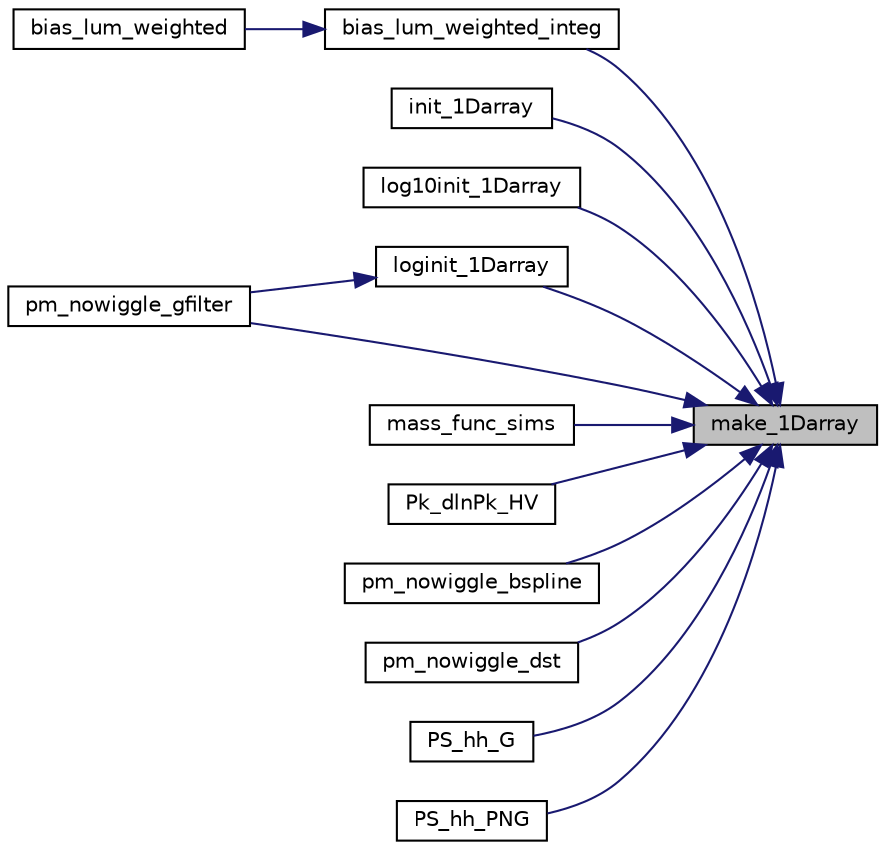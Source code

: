 digraph "make_1Darray"
{
 // LATEX_PDF_SIZE
  edge [fontname="Helvetica",fontsize="10",labelfontname="Helvetica",labelfontsize="10"];
  node [fontname="Helvetica",fontsize="10",shape=record];
  rankdir="RL";
  Node1 [label="make_1Darray",height=0.2,width=0.4,color="black", fillcolor="grey75", style="filled", fontcolor="black",tooltip="Allocate memory to a 1d array of type double and length size."];
  Node1 -> Node2 [dir="back",color="midnightblue",fontsize="10",style="solid"];
  Node2 [label="bias_lum_weighted_integ",height=0.2,width=0.4,color="black", fillcolor="white", style="filled",URL="$d7/d10/line__ingredients_8c.html#a609c2a4b205e7f497d4b96657510fd5f",tooltip="Compute the luminosityy-weighted linear and quadratic line biases."];
  Node2 -> Node3 [dir="back",color="midnightblue",fontsize="10",style="solid"];
  Node3 [label="bias_lum_weighted",height=0.2,width=0.4,color="black", fillcolor="white", style="filled",URL="$d7/d10/line__ingredients_8c.html#aa050a054d3724145e3b46788bf279c79",tooltip=" "];
  Node1 -> Node4 [dir="back",color="midnightblue",fontsize="10",style="solid"];
  Node4 [label="init_1Darray",height=0.2,width=0.4,color="black", fillcolor="white", style="filled",URL="$d7/db6/utilities_8c.html#aacaa803e04084752f13eb25e236f46aa",tooltip="initialize a 1d array, with values in the range of [xmin,xmax] and evenely-space on linear scale"];
  Node1 -> Node5 [dir="back",color="midnightblue",fontsize="10",style="solid"];
  Node5 [label="log10init_1Darray",height=0.2,width=0.4,color="black", fillcolor="white", style="filled",URL="$d7/db6/utilities_8c.html#abe221b42f18db326ebf3161fdcaa7f34",tooltip="initialize a 1d array, with values in the range of [xmin,xmax] and evenely-space on log10 scale"];
  Node1 -> Node6 [dir="back",color="midnightblue",fontsize="10",style="solid"];
  Node6 [label="loginit_1Darray",height=0.2,width=0.4,color="black", fillcolor="white", style="filled",URL="$d7/db6/utilities_8c.html#aed3fb59a75f0f19ee1e7b860c0d5a8f8",tooltip="initialize a 1d array, with values in the range of [xmin,xmax] and evenely-space on natural-log scale"];
  Node6 -> Node7 [dir="back",color="midnightblue",fontsize="10",style="solid"];
  Node7 [label="pm_nowiggle_gfilter",height=0.2,width=0.4,color="black", fillcolor="white", style="filled",URL="$dc/d8e/_i_r__res_8c.html#a2dd3097ca9961b75008d5f6cbb3e1878",tooltip="Compute the no-wiggle componenet of the matter power spectrum, using Gaussian filter (see Vlah et al ..."];
  Node1 -> Node8 [dir="back",color="midnightblue",fontsize="10",style="solid"];
  Node8 [label="mass_func_sims",height=0.2,width=0.4,color="black", fillcolor="white", style="filled",URL="$d7/d10/line__ingredients_8c.html#a60bf4840dc0204947ec426719979065e",tooltip="Read in the measured mass function of Hidden-valey sims and build an interpolator for HMF(M) for a fi..."];
  Node1 -> Node9 [dir="back",color="midnightblue",fontsize="10",style="solid"];
  Node9 [label="Pk_dlnPk_HV",height=0.2,width=0.4,color="black", fillcolor="white", style="filled",URL="$d6/d32/cosmology_8c.html#a2284eaf0b1e8fffa17cb5035c6b95088",tooltip="Read in the linear power spectrum, used to set the initial conditions of Hidden-Valley sims."];
  Node1 -> Node10 [dir="back",color="midnightblue",fontsize="10",style="solid"];
  Node10 [label="pm_nowiggle_bspline",height=0.2,width=0.4,color="black", fillcolor="white", style="filled",URL="$dc/d8e/_i_r__res_8c.html#acaaad0d343ab0665ec92102ca3b9fa8f",tooltip="Compute the no-wiggle componenet of the matter power spectrum, reading in and interpolating the outpu..."];
  Node1 -> Node11 [dir="back",color="midnightblue",fontsize="10",style="solid"];
  Node11 [label="pm_nowiggle_dst",height=0.2,width=0.4,color="black", fillcolor="white", style="filled",URL="$dc/d8e/_i_r__res_8c.html#addffe543a63e7b319b57d29f6c0b4957",tooltip="Compute the no-wiggle componenet of the matter power spectrum, reading in and interpolating the outpu..."];
  Node1 -> Node7 [dir="back",color="midnightblue",fontsize="10",style="solid"];
  Node1 -> Node12 [dir="back",color="midnightblue",fontsize="10",style="solid"];
  Node12 [label="PS_hh_G",height=0.2,width=0.4,color="black", fillcolor="white", style="filled",URL="$d8/d2a/ps__halo__1loop_8c.html#a689859f9764b839323002fbb8be176e4",tooltip="Compute the contributions up to 1loop to halo power spectrum for Gaussian initial conditions."];
  Node1 -> Node13 [dir="back",color="midnightblue",fontsize="10",style="solid"];
  Node13 [label="PS_hh_PNG",height=0.2,width=0.4,color="black", fillcolor="white", style="filled",URL="$d8/d2a/ps__halo__1loop_8c.html#ad87e930ddfa85973919af4ca6b3d99ce",tooltip="Compute contributions up to 1loop to halo power spectrum arising from non-Gaussian initial conditions..."];
}
